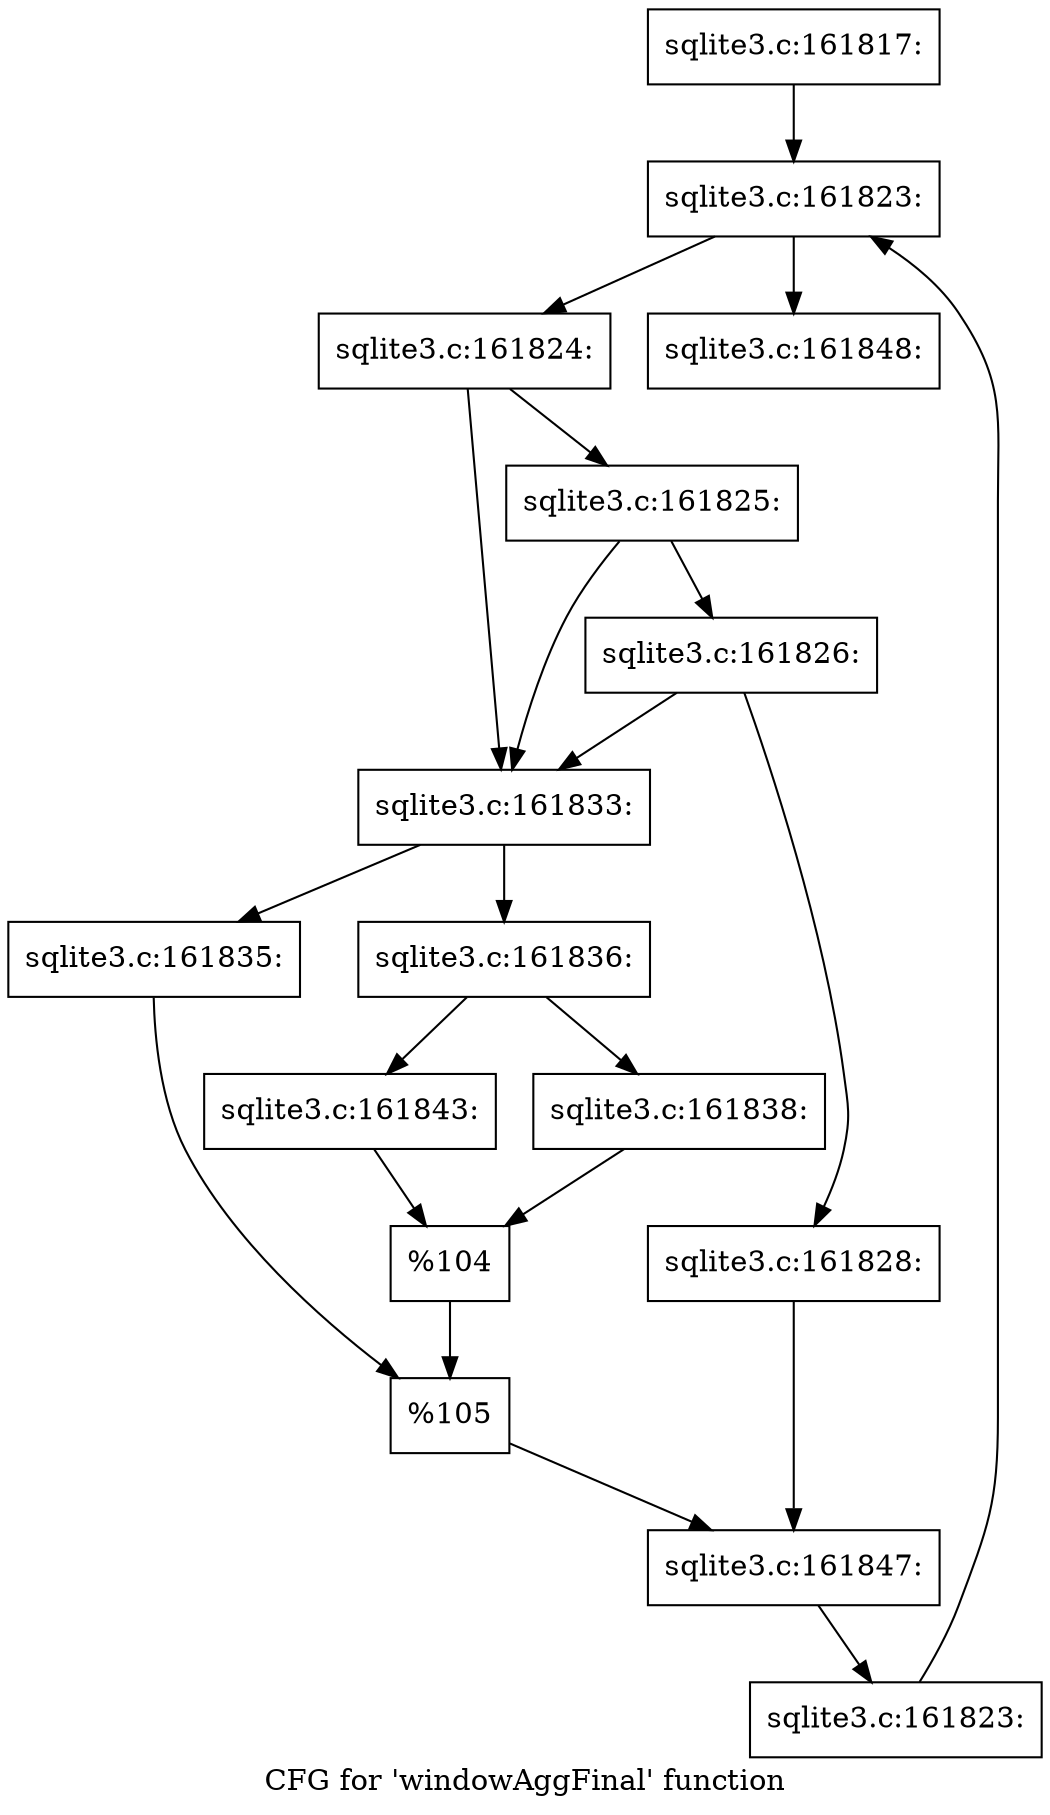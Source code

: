 digraph "CFG for 'windowAggFinal' function" {
	label="CFG for 'windowAggFinal' function";

	Node0x55c0f9adef30 [shape=record,label="{sqlite3.c:161817:}"];
	Node0x55c0f9adef30 -> Node0x55c0f9ae3220;
	Node0x55c0f9ae3220 [shape=record,label="{sqlite3.c:161823:}"];
	Node0x55c0f9ae3220 -> Node0x55c0f9ae3440;
	Node0x55c0f9ae3220 -> Node0x55c0f9ae3000;
	Node0x55c0f9ae3440 [shape=record,label="{sqlite3.c:161824:}"];
	Node0x55c0f9ae3440 -> Node0x55c0f9ae38f0;
	Node0x55c0f9ae3440 -> Node0x55c0f9ae3820;
	Node0x55c0f9ae38f0 [shape=record,label="{sqlite3.c:161825:}"];
	Node0x55c0f9ae38f0 -> Node0x55c0f9ae3870;
	Node0x55c0f9ae38f0 -> Node0x55c0f9ae3820;
	Node0x55c0f9ae3870 [shape=record,label="{sqlite3.c:161826:}"];
	Node0x55c0f9ae3870 -> Node0x55c0f9ae3780;
	Node0x55c0f9ae3870 -> Node0x55c0f9ae3820;
	Node0x55c0f9ae3780 [shape=record,label="{sqlite3.c:161828:}"];
	Node0x55c0f9ae3780 -> Node0x55c0f9ae37d0;
	Node0x55c0f9ae3820 [shape=record,label="{sqlite3.c:161833:}"];
	Node0x55c0f9ae3820 -> Node0x55c0f9ae5460;
	Node0x55c0f9ae3820 -> Node0x55c0f9ae5a60;
	Node0x55c0f9ae5460 [shape=record,label="{sqlite3.c:161835:}"];
	Node0x55c0f9ae5460 -> Node0x55c0f9ae5a10;
	Node0x55c0f9ae5a60 [shape=record,label="{sqlite3.c:161836:}"];
	Node0x55c0f9ae5a60 -> Node0x55c0f9ae6560;
	Node0x55c0f9ae5a60 -> Node0x55c0f9ae6600;
	Node0x55c0f9ae6560 [shape=record,label="{sqlite3.c:161838:}"];
	Node0x55c0f9ae6560 -> Node0x55c0f9ae65b0;
	Node0x55c0f9ae6600 [shape=record,label="{sqlite3.c:161843:}"];
	Node0x55c0f9ae6600 -> Node0x55c0f9ae65b0;
	Node0x55c0f9ae65b0 [shape=record,label="{%104}"];
	Node0x55c0f9ae65b0 -> Node0x55c0f9ae5a10;
	Node0x55c0f9ae5a10 [shape=record,label="{%105}"];
	Node0x55c0f9ae5a10 -> Node0x55c0f9ae37d0;
	Node0x55c0f9ae37d0 [shape=record,label="{sqlite3.c:161847:}"];
	Node0x55c0f9ae37d0 -> Node0x55c0f9ae33b0;
	Node0x55c0f9ae33b0 [shape=record,label="{sqlite3.c:161823:}"];
	Node0x55c0f9ae33b0 -> Node0x55c0f9ae3220;
	Node0x55c0f9ae3000 [shape=record,label="{sqlite3.c:161848:}"];
}
